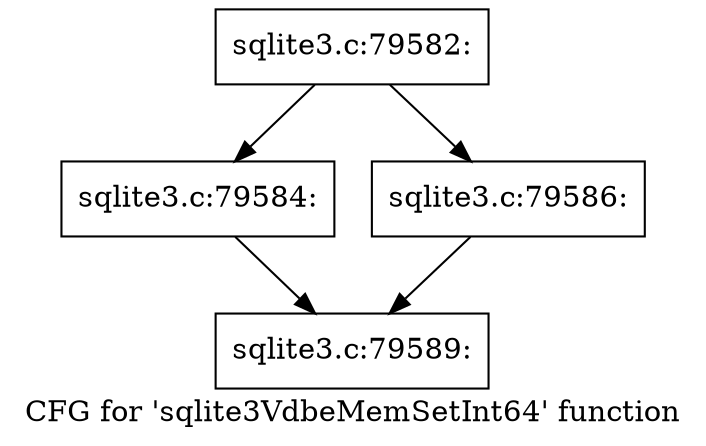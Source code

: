 digraph "CFG for 'sqlite3VdbeMemSetInt64' function" {
	label="CFG for 'sqlite3VdbeMemSetInt64' function";

	Node0x55c0f7b4aba0 [shape=record,label="{sqlite3.c:79582:}"];
	Node0x55c0f7b4aba0 -> Node0x55c0f7b51240;
	Node0x55c0f7b4aba0 -> Node0x55c0f7b51350;
	Node0x55c0f7b51240 [shape=record,label="{sqlite3.c:79584:}"];
	Node0x55c0f7b51240 -> Node0x55c0f7b4a9c0;
	Node0x55c0f7b51350 [shape=record,label="{sqlite3.c:79586:}"];
	Node0x55c0f7b51350 -> Node0x55c0f7b4a9c0;
	Node0x55c0f7b4a9c0 [shape=record,label="{sqlite3.c:79589:}"];
}
